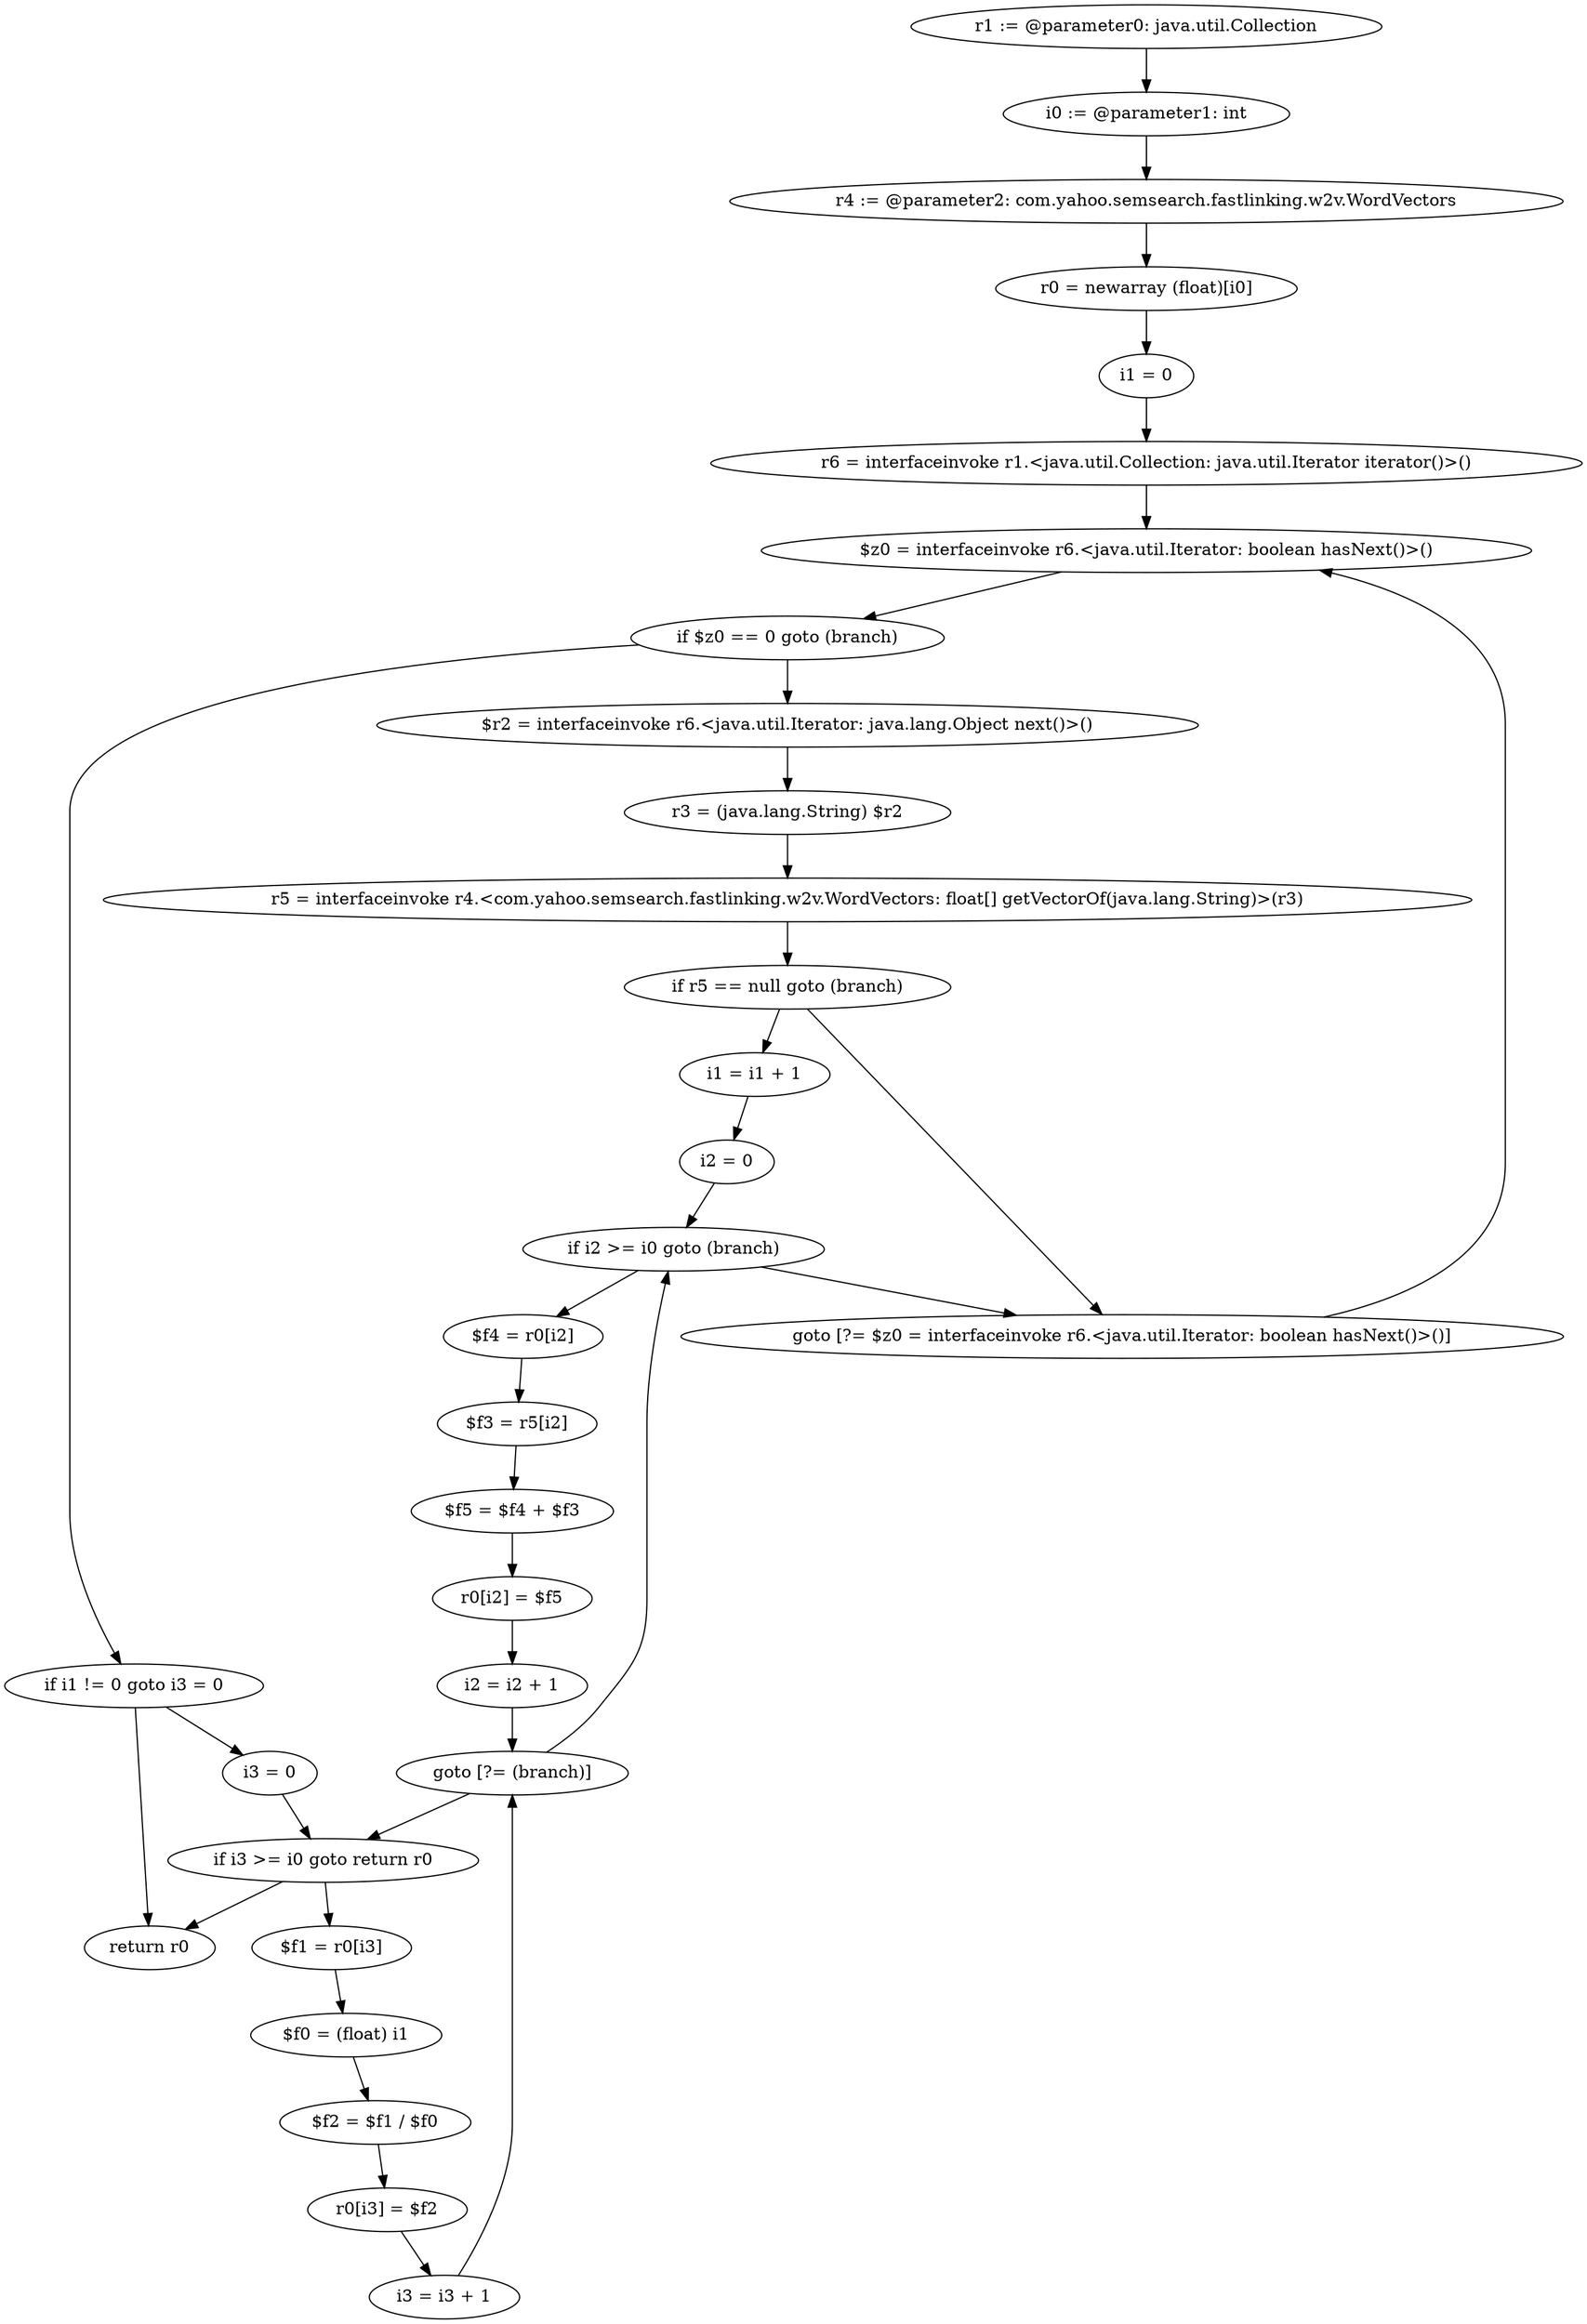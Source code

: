 digraph "unitGraph" {
    "r1 := @parameter0: java.util.Collection"
    "i0 := @parameter1: int"
    "r4 := @parameter2: com.yahoo.semsearch.fastlinking.w2v.WordVectors"
    "r0 = newarray (float)[i0]"
    "i1 = 0"
    "r6 = interfaceinvoke r1.<java.util.Collection: java.util.Iterator iterator()>()"
    "$z0 = interfaceinvoke r6.<java.util.Iterator: boolean hasNext()>()"
    "if $z0 == 0 goto (branch)"
    "$r2 = interfaceinvoke r6.<java.util.Iterator: java.lang.Object next()>()"
    "r3 = (java.lang.String) $r2"
    "r5 = interfaceinvoke r4.<com.yahoo.semsearch.fastlinking.w2v.WordVectors: float[] getVectorOf(java.lang.String)>(r3)"
    "if r5 == null goto (branch)"
    "i1 = i1 + 1"
    "i2 = 0"
    "if i2 >= i0 goto (branch)"
    "$f4 = r0[i2]"
    "$f3 = r5[i2]"
    "$f5 = $f4 + $f3"
    "r0[i2] = $f5"
    "i2 = i2 + 1"
    "goto [?= (branch)]"
    "goto [?= $z0 = interfaceinvoke r6.<java.util.Iterator: boolean hasNext()>()]"
    "if i1 != 0 goto i3 = 0"
    "return r0"
    "i3 = 0"
    "if i3 >= i0 goto return r0"
    "$f1 = r0[i3]"
    "$f0 = (float) i1"
    "$f2 = $f1 / $f0"
    "r0[i3] = $f2"
    "i3 = i3 + 1"
    "r1 := @parameter0: java.util.Collection"->"i0 := @parameter1: int";
    "i0 := @parameter1: int"->"r4 := @parameter2: com.yahoo.semsearch.fastlinking.w2v.WordVectors";
    "r4 := @parameter2: com.yahoo.semsearch.fastlinking.w2v.WordVectors"->"r0 = newarray (float)[i0]";
    "r0 = newarray (float)[i0]"->"i1 = 0";
    "i1 = 0"->"r6 = interfaceinvoke r1.<java.util.Collection: java.util.Iterator iterator()>()";
    "r6 = interfaceinvoke r1.<java.util.Collection: java.util.Iterator iterator()>()"->"$z0 = interfaceinvoke r6.<java.util.Iterator: boolean hasNext()>()";
    "$z0 = interfaceinvoke r6.<java.util.Iterator: boolean hasNext()>()"->"if $z0 == 0 goto (branch)";
    "if $z0 == 0 goto (branch)"->"$r2 = interfaceinvoke r6.<java.util.Iterator: java.lang.Object next()>()";
    "if $z0 == 0 goto (branch)"->"if i1 != 0 goto i3 = 0";
    "$r2 = interfaceinvoke r6.<java.util.Iterator: java.lang.Object next()>()"->"r3 = (java.lang.String) $r2";
    "r3 = (java.lang.String) $r2"->"r5 = interfaceinvoke r4.<com.yahoo.semsearch.fastlinking.w2v.WordVectors: float[] getVectorOf(java.lang.String)>(r3)";
    "r5 = interfaceinvoke r4.<com.yahoo.semsearch.fastlinking.w2v.WordVectors: float[] getVectorOf(java.lang.String)>(r3)"->"if r5 == null goto (branch)";
    "if r5 == null goto (branch)"->"i1 = i1 + 1";
    "if r5 == null goto (branch)"->"goto [?= $z0 = interfaceinvoke r6.<java.util.Iterator: boolean hasNext()>()]";
    "i1 = i1 + 1"->"i2 = 0";
    "i2 = 0"->"if i2 >= i0 goto (branch)";
    "if i2 >= i0 goto (branch)"->"$f4 = r0[i2]";
    "if i2 >= i0 goto (branch)"->"goto [?= $z0 = interfaceinvoke r6.<java.util.Iterator: boolean hasNext()>()]";
    "$f4 = r0[i2]"->"$f3 = r5[i2]";
    "$f3 = r5[i2]"->"$f5 = $f4 + $f3";
    "$f5 = $f4 + $f3"->"r0[i2] = $f5";
    "r0[i2] = $f5"->"i2 = i2 + 1";
    "i2 = i2 + 1"->"goto [?= (branch)]";
    "goto [?= (branch)]"->"if i2 >= i0 goto (branch)";
    "goto [?= $z0 = interfaceinvoke r6.<java.util.Iterator: boolean hasNext()>()]"->"$z0 = interfaceinvoke r6.<java.util.Iterator: boolean hasNext()>()";
    "if i1 != 0 goto i3 = 0"->"return r0";
    "if i1 != 0 goto i3 = 0"->"i3 = 0";
    "i3 = 0"->"if i3 >= i0 goto return r0";
    "if i3 >= i0 goto return r0"->"$f1 = r0[i3]";
    "if i3 >= i0 goto return r0"->"return r0";
    "$f1 = r0[i3]"->"$f0 = (float) i1";
    "$f0 = (float) i1"->"$f2 = $f1 / $f0";
    "$f2 = $f1 / $f0"->"r0[i3] = $f2";
    "r0[i3] = $f2"->"i3 = i3 + 1";
    "i3 = i3 + 1"->"goto [?= (branch)]";
    "goto [?= (branch)]"->"if i3 >= i0 goto return r0";
}
